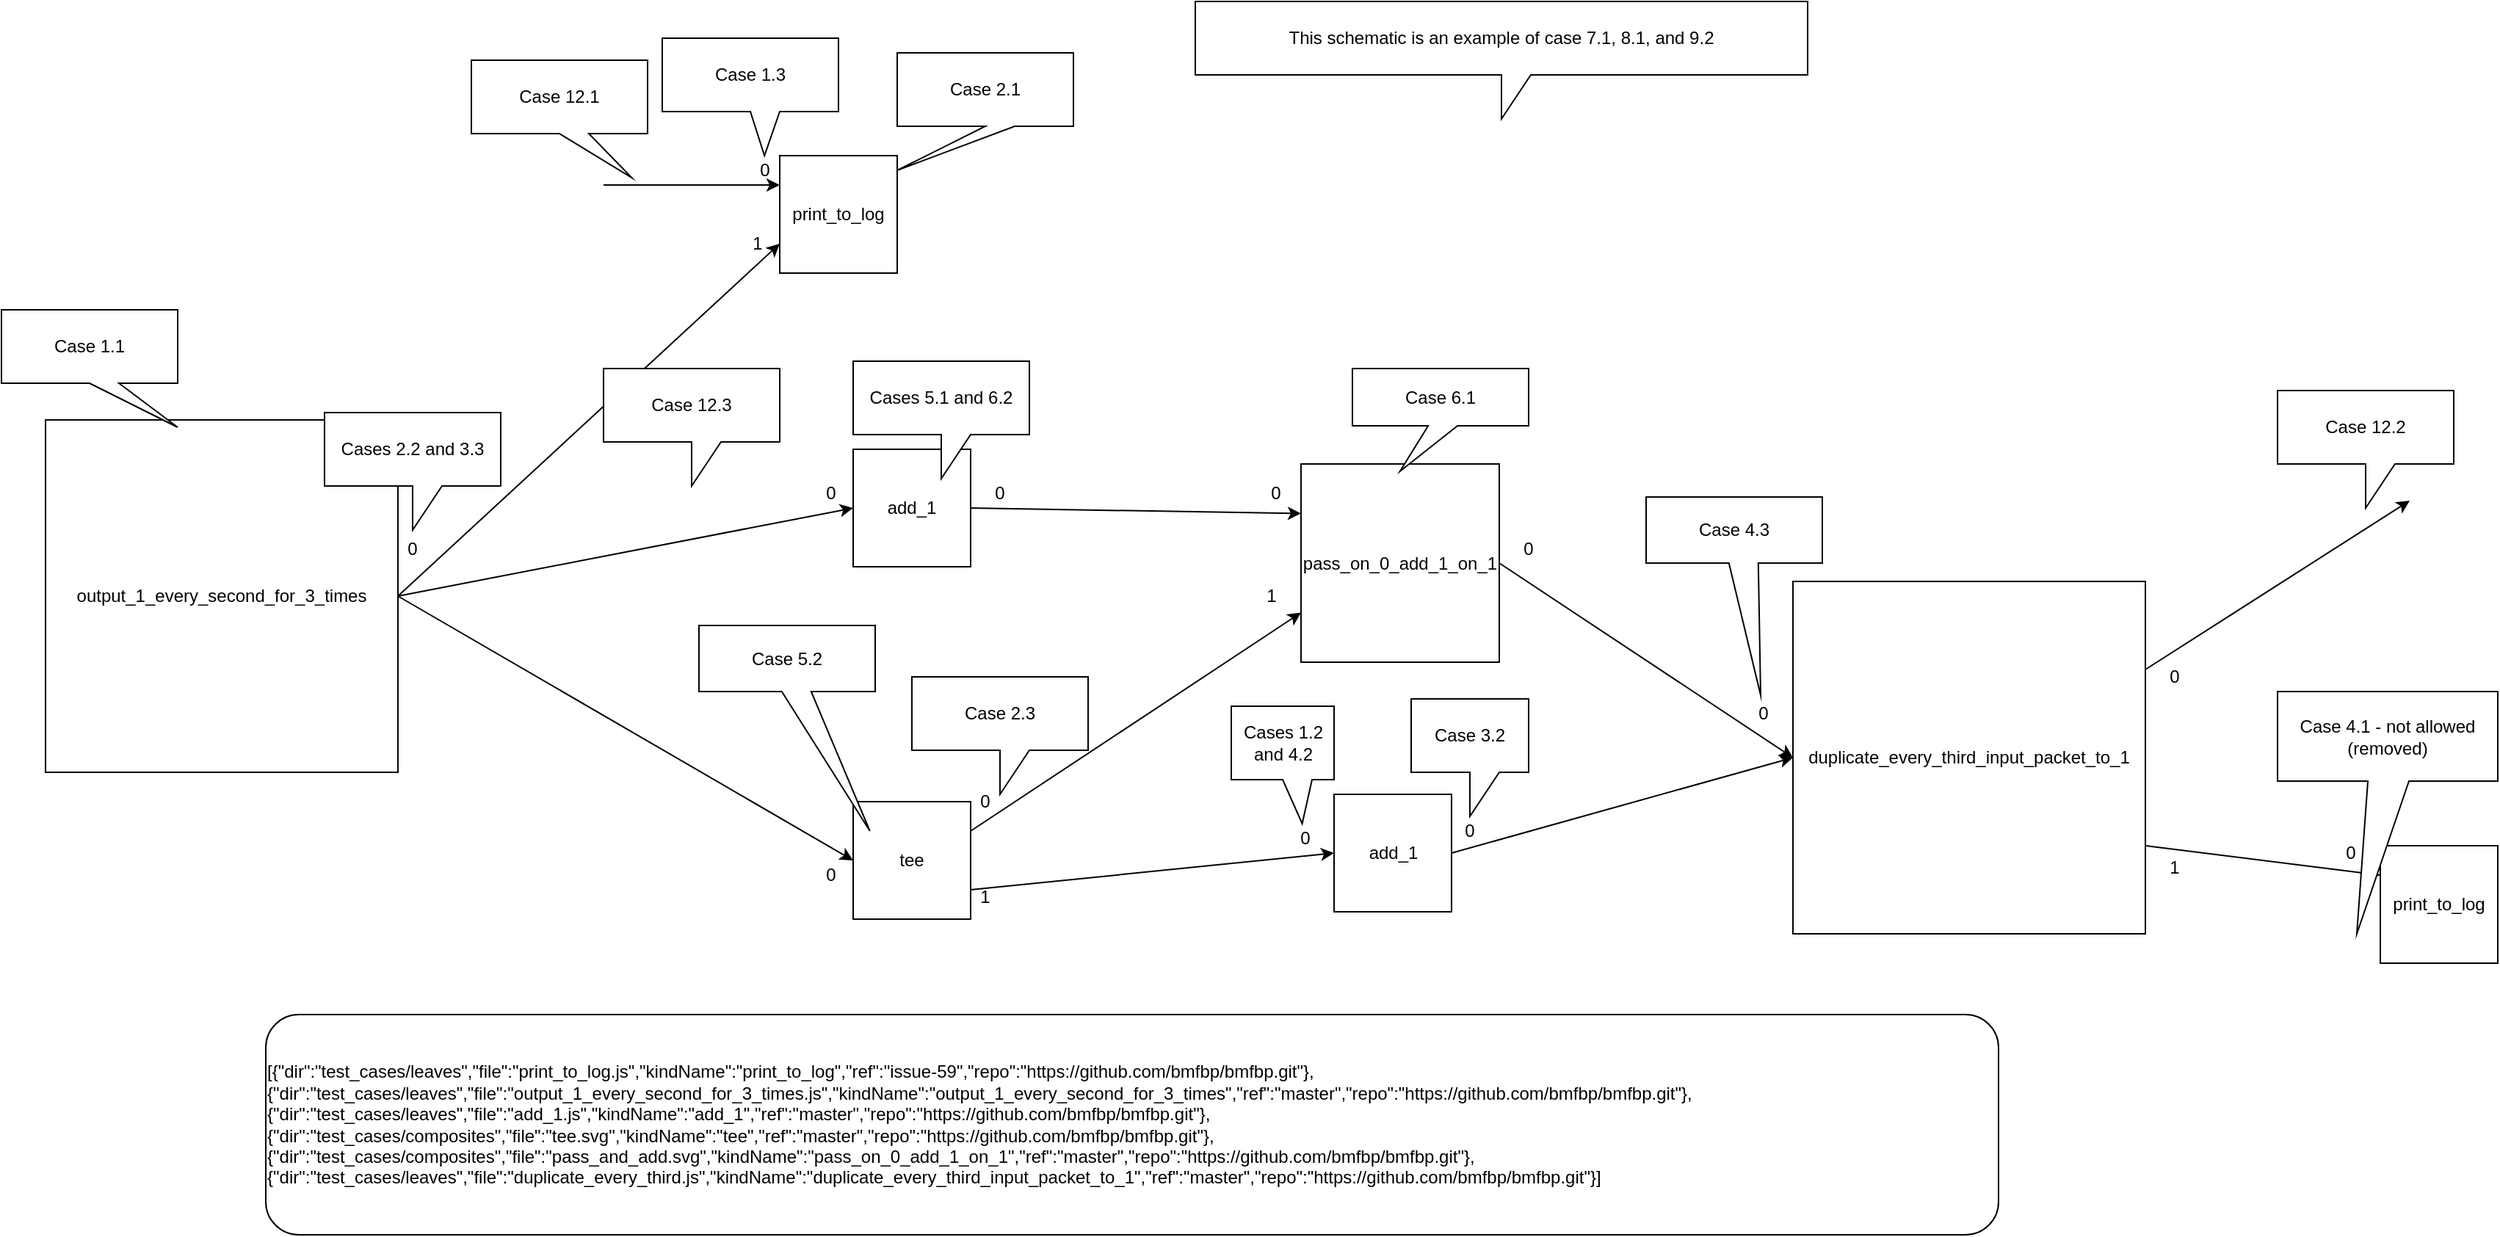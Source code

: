 <mxfile version="11.0.5" type="device"><diagram id="h8flElAGZUkveZzgfp4Y" name="Page-1"><mxGraphModel dx="1106" dy="771" grid="1" gridSize="10" guides="1" tooltips="1" connect="1" arrows="1" fold="1" page="1" pageScale="1" pageWidth="850" pageHeight="1100" math="0" shadow="0"><root><mxCell id="0"/><mxCell id="1" parent="0"/><mxCell id="Gf0-tcqxlBTAIhd-jZlw-1" value="output_1_every_second_for_3_times&lt;br&gt;" style="whiteSpace=wrap;html=1;aspect=fixed;" vertex="1" parent="1"><mxGeometry x="50" y="325" width="240" height="240" as="geometry"/></mxCell><mxCell id="Gf0-tcqxlBTAIhd-jZlw-2" value="print_to_log" style="whiteSpace=wrap;html=1;aspect=fixed;" vertex="1" parent="1"><mxGeometry x="550" y="145" width="80" height="80" as="geometry"/></mxCell><mxCell id="Gf0-tcqxlBTAIhd-jZlw-3" value="add_1" style="whiteSpace=wrap;html=1;aspect=fixed;" vertex="1" parent="1"><mxGeometry x="600" y="345" width="80" height="80" as="geometry"/></mxCell><mxCell id="Gf0-tcqxlBTAIhd-jZlw-4" value="tee" style="whiteSpace=wrap;html=1;aspect=fixed;" vertex="1" parent="1"><mxGeometry x="600" y="585" width="80" height="80" as="geometry"/></mxCell><mxCell id="Gf0-tcqxlBTAIhd-jZlw-5" value="pass_on_0_add_1_on_1" style="whiteSpace=wrap;html=1;aspect=fixed;" vertex="1" parent="1"><mxGeometry x="905" y="355" width="135" height="135" as="geometry"/></mxCell><mxCell id="Gf0-tcqxlBTAIhd-jZlw-6" value="add_1" style="whiteSpace=wrap;html=1;aspect=fixed;" vertex="1" parent="1"><mxGeometry x="927.5" y="580" width="80" height="80" as="geometry"/></mxCell><mxCell id="Gf0-tcqxlBTAIhd-jZlw-7" value="duplicate_every_third_input_packet_to_1" style="whiteSpace=wrap;html=1;aspect=fixed;" vertex="1" parent="1"><mxGeometry x="1240" y="435" width="240" height="240" as="geometry"/></mxCell><mxCell id="Gf0-tcqxlBTAIhd-jZlw-8" value="" style="endArrow=classic;html=1;exitX=1;exitY=0.5;exitDx=0;exitDy=0;entryX=0;entryY=0.75;entryDx=0;entryDy=0;" edge="1" source="Gf0-tcqxlBTAIhd-jZlw-1" target="Gf0-tcqxlBTAIhd-jZlw-2" parent="1"><mxGeometry width="50" height="50" relative="1" as="geometry"><mxPoint x="290" y="315" as="sourcePoint"/><mxPoint x="340" y="265" as="targetPoint"/></mxGeometry></mxCell><mxCell id="Gf0-tcqxlBTAIhd-jZlw-9" value="" style="endArrow=classic;html=1;exitX=1;exitY=0.5;exitDx=0;exitDy=0;entryX=0;entryY=0.5;entryDx=0;entryDy=0;" edge="1" source="Gf0-tcqxlBTAIhd-jZlw-1" target="Gf0-tcqxlBTAIhd-jZlw-3" parent="1"><mxGeometry width="50" height="50" relative="1" as="geometry"><mxPoint x="300" y="375" as="sourcePoint"/><mxPoint x="410" y="245" as="targetPoint"/></mxGeometry></mxCell><mxCell id="Gf0-tcqxlBTAIhd-jZlw-10" value="" style="endArrow=classic;html=1;exitX=1;exitY=0.5;exitDx=0;exitDy=0;entryX=0;entryY=0.5;entryDx=0;entryDy=0;" edge="1" source="Gf0-tcqxlBTAIhd-jZlw-1" target="Gf0-tcqxlBTAIhd-jZlw-4" parent="1"><mxGeometry width="50" height="50" relative="1" as="geometry"><mxPoint x="310" y="385" as="sourcePoint"/><mxPoint x="420" y="255" as="targetPoint"/></mxGeometry></mxCell><mxCell id="Gf0-tcqxlBTAIhd-jZlw-11" value="" style="endArrow=classic;html=1;exitX=1;exitY=0.5;exitDx=0;exitDy=0;entryX=0;entryY=0.25;entryDx=0;entryDy=0;" edge="1" source="Gf0-tcqxlBTAIhd-jZlw-3" target="Gf0-tcqxlBTAIhd-jZlw-5" parent="1"><mxGeometry width="50" height="50" relative="1" as="geometry"><mxPoint x="320" y="395" as="sourcePoint"/><mxPoint x="430" y="265" as="targetPoint"/></mxGeometry></mxCell><mxCell id="Gf0-tcqxlBTAIhd-jZlw-12" value="" style="endArrow=classic;html=1;exitX=1;exitY=0.25;exitDx=0;exitDy=0;entryX=0;entryY=0.75;entryDx=0;entryDy=0;" edge="1" source="Gf0-tcqxlBTAIhd-jZlw-4" target="Gf0-tcqxlBTAIhd-jZlw-5" parent="1"><mxGeometry width="50" height="50" relative="1" as="geometry"><mxPoint x="330" y="405" as="sourcePoint"/><mxPoint x="440" y="275" as="targetPoint"/></mxGeometry></mxCell><mxCell id="Gf0-tcqxlBTAIhd-jZlw-13" value="" style="endArrow=classic;html=1;exitX=1;exitY=0.75;exitDx=0;exitDy=0;entryX=0;entryY=0.5;entryDx=0;entryDy=0;" edge="1" source="Gf0-tcqxlBTAIhd-jZlw-4" target="Gf0-tcqxlBTAIhd-jZlw-6" parent="1"><mxGeometry width="50" height="50" relative="1" as="geometry"><mxPoint x="340" y="415" as="sourcePoint"/><mxPoint x="450" y="285" as="targetPoint"/></mxGeometry></mxCell><mxCell id="Gf0-tcqxlBTAIhd-jZlw-14" value="" style="endArrow=classic;html=1;exitX=1;exitY=0.5;exitDx=0;exitDy=0;entryX=0;entryY=0.5;entryDx=0;entryDy=0;" edge="1" source="Gf0-tcqxlBTAIhd-jZlw-6" target="Gf0-tcqxlBTAIhd-jZlw-7" parent="1"><mxGeometry width="50" height="50" relative="1" as="geometry"><mxPoint x="350" y="425" as="sourcePoint"/><mxPoint x="460" y="295" as="targetPoint"/></mxGeometry></mxCell><mxCell id="Gf0-tcqxlBTAIhd-jZlw-15" value="" style="endArrow=classic;html=1;exitX=1;exitY=0.5;exitDx=0;exitDy=0;entryX=0;entryY=0.5;entryDx=0;entryDy=0;" edge="1" source="Gf0-tcqxlBTAIhd-jZlw-5" target="Gf0-tcqxlBTAIhd-jZlw-7" parent="1"><mxGeometry width="50" height="50" relative="1" as="geometry"><mxPoint x="360" y="435" as="sourcePoint"/><mxPoint x="470" y="305" as="targetPoint"/></mxGeometry></mxCell><mxCell id="Gf0-tcqxlBTAIhd-jZlw-16" value="" style="endArrow=classic;html=1;entryX=0;entryY=0.25;entryDx=0;entryDy=0;" edge="1" target="Gf0-tcqxlBTAIhd-jZlw-2" parent="1"><mxGeometry width="50" height="50" relative="1" as="geometry"><mxPoint x="430" y="165" as="sourcePoint"/><mxPoint x="480" y="315" as="targetPoint"/></mxGeometry></mxCell><mxCell id="Gf0-tcqxlBTAIhd-jZlw-17" value="" style="endArrow=classic;html=1;exitX=1;exitY=0.25;exitDx=0;exitDy=0;" edge="1" source="Gf0-tcqxlBTAIhd-jZlw-7" parent="1"><mxGeometry width="50" height="50" relative="1" as="geometry"><mxPoint x="1360" y="490" as="sourcePoint"/><mxPoint x="1660" y="380" as="targetPoint"/></mxGeometry></mxCell><mxCell id="Gf0-tcqxlBTAIhd-jZlw-18" value="Cases 2.2 and 3.3" style="shape=callout;whiteSpace=wrap;html=1;perimeter=calloutPerimeter;" vertex="1" parent="1"><mxGeometry x="240" y="320" width="120" height="80" as="geometry"/></mxCell><mxCell id="Gf0-tcqxlBTAIhd-jZlw-19" value="0" style="text;html=1;strokeColor=none;fillColor=none;align=center;verticalAlign=middle;whiteSpace=wrap;rounded=0;" vertex="1" parent="1"><mxGeometry x="280" y="402.5" width="40" height="20" as="geometry"/></mxCell><mxCell id="Gf0-tcqxlBTAIhd-jZlw-20" value="0" style="text;html=1;strokeColor=none;fillColor=none;align=center;verticalAlign=middle;whiteSpace=wrap;rounded=0;" vertex="1" parent="1"><mxGeometry x="520" y="145" width="40" height="20" as="geometry"/></mxCell><mxCell id="Gf0-tcqxlBTAIhd-jZlw-21" value="1" style="text;html=1;strokeColor=none;fillColor=none;align=center;verticalAlign=middle;whiteSpace=wrap;rounded=0;" vertex="1" parent="1"><mxGeometry x="515" y="195" width="40" height="20" as="geometry"/></mxCell><mxCell id="Gf0-tcqxlBTAIhd-jZlw-22" value="0" style="text;html=1;strokeColor=none;fillColor=none;align=center;verticalAlign=middle;whiteSpace=wrap;rounded=0;" vertex="1" parent="1"><mxGeometry x="565" y="365" width="40" height="20" as="geometry"/></mxCell><mxCell id="Gf0-tcqxlBTAIhd-jZlw-23" value="0" style="text;html=1;strokeColor=none;fillColor=none;align=center;verticalAlign=middle;whiteSpace=wrap;rounded=0;" vertex="1" parent="1"><mxGeometry x="565" y="625" width="40" height="20" as="geometry"/></mxCell><mxCell id="Gf0-tcqxlBTAIhd-jZlw-24" value="0" style="text;html=1;strokeColor=none;fillColor=none;align=center;verticalAlign=middle;whiteSpace=wrap;rounded=0;" vertex="1" parent="1"><mxGeometry x="680" y="365" width="40" height="20" as="geometry"/></mxCell><mxCell id="Gf0-tcqxlBTAIhd-jZlw-25" value="0" style="text;html=1;strokeColor=none;fillColor=none;align=center;verticalAlign=middle;whiteSpace=wrap;rounded=0;" vertex="1" parent="1"><mxGeometry x="867.5" y="365" width="40" height="20" as="geometry"/></mxCell><mxCell id="Gf0-tcqxlBTAIhd-jZlw-26" value="1" style="text;html=1;strokeColor=none;fillColor=none;align=center;verticalAlign=middle;whiteSpace=wrap;rounded=0;" vertex="1" parent="1"><mxGeometry x="865" y="435" width="40" height="20" as="geometry"/></mxCell><mxCell id="Gf0-tcqxlBTAIhd-jZlw-27" value="0" style="text;html=1;strokeColor=none;fillColor=none;align=center;verticalAlign=middle;whiteSpace=wrap;rounded=0;" vertex="1" parent="1"><mxGeometry x="887.5" y="600" width="40" height="20" as="geometry"/></mxCell><mxCell id="Gf0-tcqxlBTAIhd-jZlw-28" value="0" style="text;html=1;strokeColor=none;fillColor=none;align=center;verticalAlign=middle;whiteSpace=wrap;rounded=0;" vertex="1" parent="1"><mxGeometry x="1200" y="515" width="40" height="20" as="geometry"/></mxCell><mxCell id="Gf0-tcqxlBTAIhd-jZlw-29" value="0" style="text;html=1;strokeColor=none;fillColor=none;align=center;verticalAlign=middle;whiteSpace=wrap;rounded=0;" vertex="1" parent="1"><mxGeometry x="1480" y="490" width="40" height="20" as="geometry"/></mxCell><mxCell id="Gf0-tcqxlBTAIhd-jZlw-30" value="0" style="text;html=1;strokeColor=none;fillColor=none;align=center;verticalAlign=middle;whiteSpace=wrap;rounded=0;" vertex="1" parent="1"><mxGeometry x="670" y="575" width="40" height="20" as="geometry"/></mxCell><mxCell id="Gf0-tcqxlBTAIhd-jZlw-31" value="1" style="text;html=1;strokeColor=none;fillColor=none;align=center;verticalAlign=middle;whiteSpace=wrap;rounded=0;" vertex="1" parent="1"><mxGeometry x="670" y="640" width="40" height="20" as="geometry"/></mxCell><mxCell id="Gf0-tcqxlBTAIhd-jZlw-32" value="0" style="text;html=1;strokeColor=none;fillColor=none;align=center;verticalAlign=middle;whiteSpace=wrap;rounded=0;" vertex="1" parent="1"><mxGeometry x="1040" y="402.5" width="40" height="20" as="geometry"/></mxCell><mxCell id="Gf0-tcqxlBTAIhd-jZlw-33" value="0" style="text;html=1;strokeColor=none;fillColor=none;align=center;verticalAlign=middle;whiteSpace=wrap;rounded=0;" vertex="1" parent="1"><mxGeometry x="1000" y="595" width="40" height="20" as="geometry"/></mxCell><mxCell id="Gf0-tcqxlBTAIhd-jZlw-34" value="Case 1.3" style="shape=callout;whiteSpace=wrap;html=1;perimeter=calloutPerimeter;position2=0.58;" vertex="1" parent="1"><mxGeometry x="470" y="65" width="120" height="80" as="geometry"/></mxCell><mxCell id="Gf0-tcqxlBTAIhd-jZlw-35" value="Cases 5.1 and 6.2" style="shape=callout;whiteSpace=wrap;html=1;perimeter=calloutPerimeter;" vertex="1" parent="1"><mxGeometry x="600" y="285" width="120" height="80" as="geometry"/></mxCell><mxCell id="Gf0-tcqxlBTAIhd-jZlw-36" value="Case 6.1" style="shape=callout;whiteSpace=wrap;html=1;perimeter=calloutPerimeter;position2=0.27;size=31;position=0.43;" vertex="1" parent="1"><mxGeometry x="940" y="290" width="120" height="70" as="geometry"/></mxCell><mxCell id="Gf0-tcqxlBTAIhd-jZlw-37" value="Case 2.3" style="shape=callout;whiteSpace=wrap;html=1;perimeter=calloutPerimeter;" vertex="1" parent="1"><mxGeometry x="640" y="500" width="120" height="80" as="geometry"/></mxCell><mxCell id="Gf0-tcqxlBTAIhd-jZlw-38" value="Case 4.3" style="shape=callout;whiteSpace=wrap;html=1;perimeter=calloutPerimeter;position2=0.65;size=90;position=0.47;" vertex="1" parent="1"><mxGeometry x="1140" y="377.5" width="120" height="135" as="geometry"/></mxCell><mxCell id="Gf0-tcqxlBTAIhd-jZlw-39" value="Case 12.2" style="shape=callout;whiteSpace=wrap;html=1;perimeter=calloutPerimeter;" vertex="1" parent="1"><mxGeometry x="1570" y="305" width="120" height="80" as="geometry"/></mxCell><mxCell id="Gf0-tcqxlBTAIhd-jZlw-40" value="Case 3.2" style="shape=callout;whiteSpace=wrap;html=1;perimeter=calloutPerimeter;" vertex="1" parent="1"><mxGeometry x="980" y="515" width="80" height="80" as="geometry"/></mxCell><mxCell id="Gf0-tcqxlBTAIhd-jZlw-41" value="Cases 1.2 and 4.2" style="shape=callout;whiteSpace=wrap;html=1;perimeter=calloutPerimeter;position2=0.69;" vertex="1" parent="1"><mxGeometry x="857.5" y="520" width="70" height="80" as="geometry"/></mxCell><mxCell id="Gf0-tcqxlBTAIhd-jZlw-42" value="Case 2.1" style="shape=callout;whiteSpace=wrap;html=1;perimeter=calloutPerimeter;position2=0;" vertex="1" parent="1"><mxGeometry x="630" y="75" width="120" height="80" as="geometry"/></mxCell><mxCell id="Gf0-tcqxlBTAIhd-jZlw-43" value="Case 1.1" style="shape=callout;whiteSpace=wrap;html=1;perimeter=calloutPerimeter;position2=1;" vertex="1" parent="1"><mxGeometry x="20" y="250" width="120" height="80" as="geometry"/></mxCell><mxCell id="Gf0-tcqxlBTAIhd-jZlw-44" value="Case 5.2" style="shape=callout;whiteSpace=wrap;html=1;perimeter=calloutPerimeter;position2=0.97;size=95;position=0.47;" vertex="1" parent="1"><mxGeometry x="495" y="465" width="120" height="140" as="geometry"/></mxCell><mxCell id="Gf0-tcqxlBTAIhd-jZlw-45" value="" style="endArrow=classic;html=1;exitX=1;exitY=0.75;exitDx=0;exitDy=0;entryX=0;entryY=0.25;entryDx=0;entryDy=0;" edge="1" source="Gf0-tcqxlBTAIhd-jZlw-7" target="Gf0-tcqxlBTAIhd-jZlw-49" parent="1"><mxGeometry width="50" height="50" relative="1" as="geometry"><mxPoint x="1330" y="465" as="sourcePoint"/><mxPoint x="1420" y="500" as="targetPoint"/></mxGeometry></mxCell><mxCell id="Gf0-tcqxlBTAIhd-jZlw-46" value="1" style="text;html=1;strokeColor=none;fillColor=none;align=center;verticalAlign=middle;whiteSpace=wrap;rounded=0;" vertex="1" parent="1"><mxGeometry x="1480" y="620" width="40" height="20" as="geometry"/></mxCell><mxCell id="Gf0-tcqxlBTAIhd-jZlw-47" value="This schematic is an example of case 7.1, 8.1, and 9.2" style="shape=callout;whiteSpace=wrap;html=1;perimeter=calloutPerimeter;" vertex="1" parent="1"><mxGeometry x="833" y="40" width="417" height="80" as="geometry"/></mxCell><mxCell id="Gf0-tcqxlBTAIhd-jZlw-48" value="&lt;div style=&quot;text-align: left&quot;&gt;&lt;div&gt;&lt;div&gt;&lt;span&gt;[{&quot;dir&quot;:&quot;test_cases/leaves&quot;,&quot;file&quot;:&quot;print_to_log.js&quot;,&quot;kindName&quot;:&quot;print_to_log&quot;,&quot;ref&quot;:&quot;issue-59&quot;,&quot;repo&quot;:&quot;https://github.com/bmfbp/bmfbp.git&quot;},{&quot;dir&quot;:&quot;test_cases/leaves&quot;,&quot;file&quot;:&quot;output_1_every_second_for_3_times.js&quot;,&quot;kindName&quot;:&quot;output_1_every_second_for_3_times&quot;,&quot;ref&quot;:&quot;master&quot;,&quot;repo&quot;:&quot;https://github.com/bmfbp/bmfbp.git&quot;},{&quot;dir&quot;:&quot;test_cases/leaves&quot;,&quot;file&quot;:&quot;add_1.js&quot;,&quot;kindName&quot;:&quot;add_1&quot;,&quot;ref&quot;:&quot;master&quot;,&quot;repo&quot;:&quot;https://github.com/bmfbp/bmfbp.git&quot;},{&quot;dir&quot;:&quot;test_cases/composites&quot;,&quot;file&quot;:&quot;tee.svg&quot;,&quot;kindName&quot;:&quot;tee&quot;,&quot;ref&quot;:&quot;master&quot;,&quot;repo&quot;:&quot;https://github.com/bmfbp/bmfbp.git&quot;},{&quot;dir&quot;:&quot;test_cases/composites&quot;,&quot;file&quot;:&quot;pass_and_add.svg&quot;,&quot;kindName&quot;:&quot;pass_on_0_add_1_on_1&quot;,&quot;ref&quot;:&quot;master&quot;,&quot;repo&quot;:&quot;https://github.com/bmfbp/bmfbp.git&quot;},{&quot;dir&quot;:&quot;test_cases/leaves&quot;,&quot;file&quot;:&quot;duplicate_every_third.js&quot;,&quot;kindName&quot;:&quot;duplicate_every_third_input_packet_to_1&quot;,&quot;ref&quot;:&quot;master&quot;,&quot;repo&quot;:&quot;https://github.com/bmfbp/bmfbp.git&quot;}]&lt;/span&gt;&lt;br&gt;&lt;/div&gt;&lt;/div&gt;&lt;/div&gt;" style="rounded=1;whiteSpace=wrap;html=1;" vertex="1" parent="1"><mxGeometry x="200" y="730" width="1180" height="150" as="geometry"/></mxCell><mxCell id="Gf0-tcqxlBTAIhd-jZlw-49" value="print_to_log" style="whiteSpace=wrap;html=1;aspect=fixed;" vertex="1" parent="1"><mxGeometry x="1640" y="615" width="80" height="80" as="geometry"/></mxCell><mxCell id="Gf0-tcqxlBTAIhd-jZlw-50" value="0" style="text;html=1;strokeColor=none;fillColor=none;align=center;verticalAlign=middle;whiteSpace=wrap;rounded=0;" vertex="1" parent="1"><mxGeometry x="1600" y="610" width="40" height="20" as="geometry"/></mxCell><mxCell id="Gf0-tcqxlBTAIhd-jZlw-51" value="Case 4.1 - not allowed (removed)" style="shape=callout;whiteSpace=wrap;html=1;perimeter=calloutPerimeter;position2=0.36;base=28;size=104;position=0.41;" vertex="1" parent="1"><mxGeometry x="1570" y="510" width="150" height="165" as="geometry"/></mxCell><mxCell id="Gf0-tcqxlBTAIhd-jZlw-52" value="Case 12.3" style="shape=callout;whiteSpace=wrap;html=1;perimeter=calloutPerimeter;" vertex="1" parent="1"><mxGeometry x="430" y="290" width="120" height="80" as="geometry"/></mxCell><mxCell id="Gf0-tcqxlBTAIhd-jZlw-53" value="Case 12.1" style="shape=callout;whiteSpace=wrap;html=1;perimeter=calloutPerimeter;position2=0.91;" vertex="1" parent="1"><mxGeometry x="340" y="80" width="120" height="80" as="geometry"/></mxCell></root></mxGraphModel></diagram></mxfile>